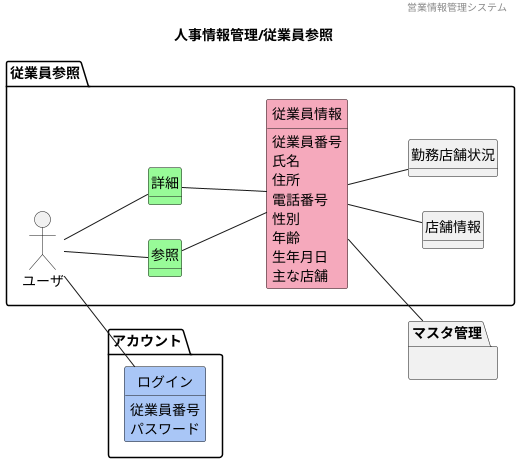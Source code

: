 @startuml images/人事情報管理/従業員参照
' ヘッダー
header 営業情報管理システム
' タイトル
title 人事情報管理/従業員参照
' 
hide circle
' 
hide method
left to right direction

package "アカウント"{
    class "ログイン" #A9C6F6
}

package "従業員参照" {
    'ユーザや外部システム
    mix_actor "ユーザ"
    class "参照" #98fb98
    class "詳細" #98fb98
    class "従業員情報" #F5A9BC
    class "店舗情報"
    class "勤務店舗状況"
}
    package "マスタ管理"{
    }
    ' class "" #F5A9BC
    ' class "" #ffd700

    'モデル同士の関係
    ユーザ -- 参照
    ユーザ -- 詳細
    ユーザ -- ログイン
    参照 -- 従業員情報
    詳細 -- 従業員情報
    従業員情報 -- 勤務店舗状況
    従業員情報 -- マスタ管理
    従業員情報 -- 店舗情報

    'ドメインクラスの属性
    従業員情報 : 従業員番号
    従業員情報 : 氏名
    従業員情報 : 住所
    従業員情報 : 電話番号
    従業員情報 : 性別
    従業員情報 : 年齢
    従業員情報 : 生年月日
    従業員情報 : 主な店舗
    ' 店舗情報 : 店舗名
    ' 店舗情報 : 住所
    ' 店舗情報 : 連絡先
    ' 店舗情報 : 店長
    ' 店舗情報 : 主な従業員
    ' 勤務店舗状況 : 店舗名
    ' 勤務店舗状況 : 従業員数
    ' 勤務店舗状況 : 責任者
    ログイン : 従業員番号
    ログイン : パスワード




@enduml
